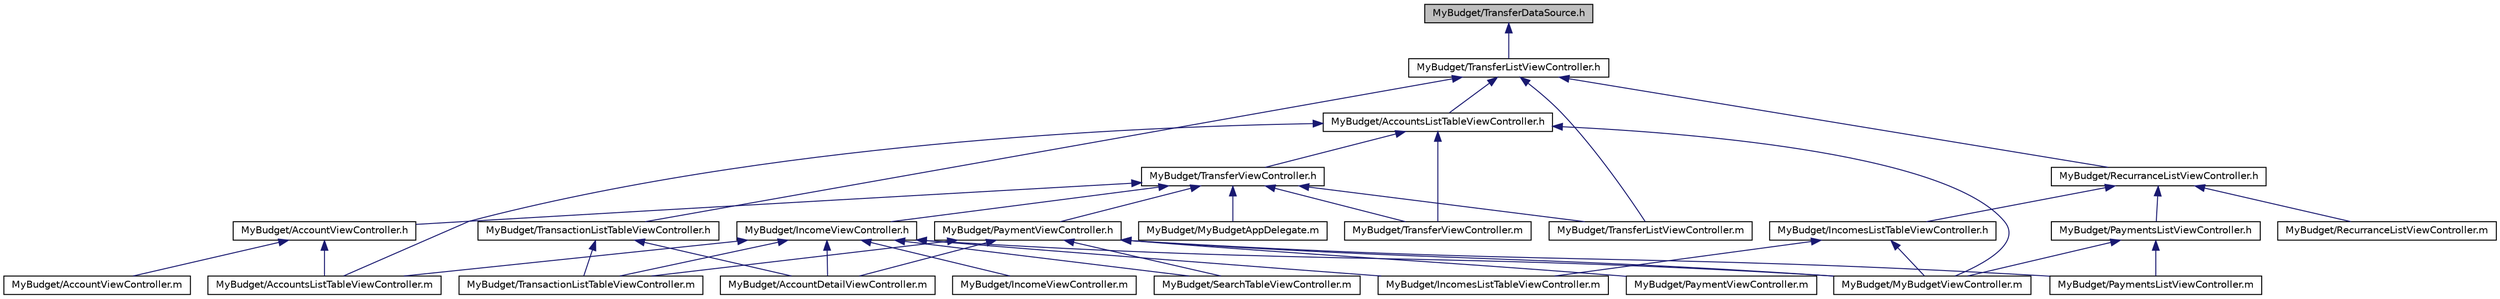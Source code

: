 digraph G
{
  edge [fontname="Helvetica",fontsize="10",labelfontname="Helvetica",labelfontsize="10"];
  node [fontname="Helvetica",fontsize="10",shape=record];
  Node1 [label="MyBudget/TransferDataSource.h",height=0.2,width=0.4,color="black", fillcolor="grey75", style="filled" fontcolor="black"];
  Node1 -> Node2 [dir=back,color="midnightblue",fontsize="10",style="solid",fontname="Helvetica"];
  Node2 [label="MyBudget/TransferListViewController.h",height=0.2,width=0.4,color="black", fillcolor="white", style="filled",URL="$_transfer_list_view_controller_8h.html"];
  Node2 -> Node3 [dir=back,color="midnightblue",fontsize="10",style="solid",fontname="Helvetica"];
  Node3 [label="MyBudget/TransactionListTableViewController.h",height=0.2,width=0.4,color="black", fillcolor="white", style="filled",URL="$_transaction_list_table_view_controller_8h.html"];
  Node3 -> Node4 [dir=back,color="midnightblue",fontsize="10",style="solid",fontname="Helvetica"];
  Node4 [label="MyBudget/AccountDetailViewController.m",height=0.2,width=0.4,color="black", fillcolor="white", style="filled",URL="$_account_detail_view_controller_8m.html"];
  Node3 -> Node5 [dir=back,color="midnightblue",fontsize="10",style="solid",fontname="Helvetica"];
  Node5 [label="MyBudget/TransactionListTableViewController.m",height=0.2,width=0.4,color="black", fillcolor="white", style="filled",URL="$_transaction_list_table_view_controller_8m.html"];
  Node2 -> Node6 [dir=back,color="midnightblue",fontsize="10",style="solid",fontname="Helvetica"];
  Node6 [label="MyBudget/AccountsListTableViewController.h",height=0.2,width=0.4,color="black", fillcolor="white", style="filled",URL="$_accounts_list_table_view_controller_8h.html"];
  Node6 -> Node7 [dir=back,color="midnightblue",fontsize="10",style="solid",fontname="Helvetica"];
  Node7 [label="MyBudget/TransferViewController.h",height=0.2,width=0.4,color="black", fillcolor="white", style="filled",URL="$_transfer_view_controller_8h.html"];
  Node7 -> Node8 [dir=back,color="midnightblue",fontsize="10",style="solid",fontname="Helvetica"];
  Node8 [label="MyBudget/IncomeViewController.h",height=0.2,width=0.4,color="black", fillcolor="white", style="filled",URL="$_income_view_controller_8h.html"];
  Node8 -> Node4 [dir=back,color="midnightblue",fontsize="10",style="solid",fontname="Helvetica"];
  Node8 -> Node9 [dir=back,color="midnightblue",fontsize="10",style="solid",fontname="Helvetica"];
  Node9 [label="MyBudget/AccountsListTableViewController.m",height=0.2,width=0.4,color="black", fillcolor="white", style="filled",URL="$_accounts_list_table_view_controller_8m.html"];
  Node8 -> Node10 [dir=back,color="midnightblue",fontsize="10",style="solid",fontname="Helvetica"];
  Node10 [label="MyBudget/IncomesListTableViewController.m",height=0.2,width=0.4,color="black", fillcolor="white", style="filled",URL="$_incomes_list_table_view_controller_8m.html"];
  Node8 -> Node11 [dir=back,color="midnightblue",fontsize="10",style="solid",fontname="Helvetica"];
  Node11 [label="MyBudget/IncomeViewController.m",height=0.2,width=0.4,color="black", fillcolor="white", style="filled",URL="$_income_view_controller_8m.html"];
  Node8 -> Node12 [dir=back,color="midnightblue",fontsize="10",style="solid",fontname="Helvetica"];
  Node12 [label="MyBudget/MyBudgetViewController.m",height=0.2,width=0.4,color="black", fillcolor="white", style="filled",URL="$_my_budget_view_controller_8m.html"];
  Node8 -> Node13 [dir=back,color="midnightblue",fontsize="10",style="solid",fontname="Helvetica"];
  Node13 [label="MyBudget/SearchTableViewController.m",height=0.2,width=0.4,color="black", fillcolor="white", style="filled",URL="$_search_table_view_controller_8m.html"];
  Node8 -> Node5 [dir=back,color="midnightblue",fontsize="10",style="solid",fontname="Helvetica"];
  Node7 -> Node14 [dir=back,color="midnightblue",fontsize="10",style="solid",fontname="Helvetica"];
  Node14 [label="MyBudget/PaymentViewController.h",height=0.2,width=0.4,color="black", fillcolor="white", style="filled",URL="$_payment_view_controller_8h.html"];
  Node14 -> Node4 [dir=back,color="midnightblue",fontsize="10",style="solid",fontname="Helvetica"];
  Node14 -> Node12 [dir=back,color="midnightblue",fontsize="10",style="solid",fontname="Helvetica"];
  Node14 -> Node15 [dir=back,color="midnightblue",fontsize="10",style="solid",fontname="Helvetica"];
  Node15 [label="MyBudget/PaymentsListViewController.m",height=0.2,width=0.4,color="black", fillcolor="white", style="filled",URL="$_payments_list_view_controller_8m.html"];
  Node14 -> Node16 [dir=back,color="midnightblue",fontsize="10",style="solid",fontname="Helvetica"];
  Node16 [label="MyBudget/PaymentViewController.m",height=0.2,width=0.4,color="black", fillcolor="white", style="filled",URL="$_payment_view_controller_8m.html"];
  Node14 -> Node13 [dir=back,color="midnightblue",fontsize="10",style="solid",fontname="Helvetica"];
  Node14 -> Node5 [dir=back,color="midnightblue",fontsize="10",style="solid",fontname="Helvetica"];
  Node7 -> Node17 [dir=back,color="midnightblue",fontsize="10",style="solid",fontname="Helvetica"];
  Node17 [label="MyBudget/AccountViewController.h",height=0.2,width=0.4,color="black", fillcolor="white", style="filled",URL="$_account_view_controller_8h.html"];
  Node17 -> Node9 [dir=back,color="midnightblue",fontsize="10",style="solid",fontname="Helvetica"];
  Node17 -> Node18 [dir=back,color="midnightblue",fontsize="10",style="solid",fontname="Helvetica"];
  Node18 [label="MyBudget/AccountViewController.m",height=0.2,width=0.4,color="black", fillcolor="white", style="filled",URL="$_account_view_controller_8m.html"];
  Node7 -> Node19 [dir=back,color="midnightblue",fontsize="10",style="solid",fontname="Helvetica"];
  Node19 [label="MyBudget/MyBudgetAppDelegate.m",height=0.2,width=0.4,color="black", fillcolor="white", style="filled",URL="$_my_budget_app_delegate_8m.html"];
  Node7 -> Node20 [dir=back,color="midnightblue",fontsize="10",style="solid",fontname="Helvetica"];
  Node20 [label="MyBudget/TransferListViewController.m",height=0.2,width=0.4,color="black", fillcolor="white", style="filled",URL="$_transfer_list_view_controller_8m.html"];
  Node7 -> Node21 [dir=back,color="midnightblue",fontsize="10",style="solid",fontname="Helvetica"];
  Node21 [label="MyBudget/TransferViewController.m",height=0.2,width=0.4,color="black", fillcolor="white", style="filled",URL="$_transfer_view_controller_8m.html"];
  Node6 -> Node9 [dir=back,color="midnightblue",fontsize="10",style="solid",fontname="Helvetica"];
  Node6 -> Node12 [dir=back,color="midnightblue",fontsize="10",style="solid",fontname="Helvetica"];
  Node6 -> Node21 [dir=back,color="midnightblue",fontsize="10",style="solid",fontname="Helvetica"];
  Node2 -> Node22 [dir=back,color="midnightblue",fontsize="10",style="solid",fontname="Helvetica"];
  Node22 [label="MyBudget/RecurranceListViewController.h",height=0.2,width=0.4,color="black", fillcolor="white", style="filled",URL="$_recurrance_list_view_controller_8h.html"];
  Node22 -> Node23 [dir=back,color="midnightblue",fontsize="10",style="solid",fontname="Helvetica"];
  Node23 [label="MyBudget/IncomesListTableViewController.h",height=0.2,width=0.4,color="black", fillcolor="white", style="filled",URL="$_incomes_list_table_view_controller_8h.html"];
  Node23 -> Node10 [dir=back,color="midnightblue",fontsize="10",style="solid",fontname="Helvetica"];
  Node23 -> Node12 [dir=back,color="midnightblue",fontsize="10",style="solid",fontname="Helvetica"];
  Node22 -> Node24 [dir=back,color="midnightblue",fontsize="10",style="solid",fontname="Helvetica"];
  Node24 [label="MyBudget/PaymentsListViewController.h",height=0.2,width=0.4,color="black", fillcolor="white", style="filled",URL="$_payments_list_view_controller_8h.html"];
  Node24 -> Node12 [dir=back,color="midnightblue",fontsize="10",style="solid",fontname="Helvetica"];
  Node24 -> Node15 [dir=back,color="midnightblue",fontsize="10",style="solid",fontname="Helvetica"];
  Node22 -> Node25 [dir=back,color="midnightblue",fontsize="10",style="solid",fontname="Helvetica"];
  Node25 [label="MyBudget/RecurranceListViewController.m",height=0.2,width=0.4,color="black", fillcolor="white", style="filled",URL="$_recurrance_list_view_controller_8m.html"];
  Node2 -> Node20 [dir=back,color="midnightblue",fontsize="10",style="solid",fontname="Helvetica"];
}
